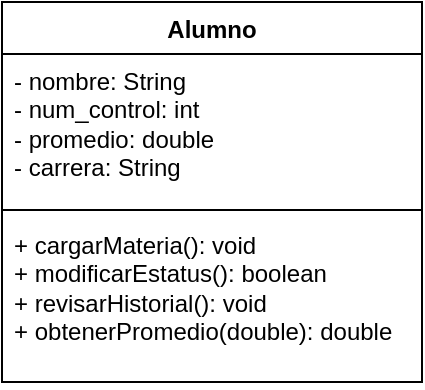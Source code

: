 <mxfile version="26.0.11">
  <diagram name="Página-1" id="f4a1yWvbqfy0e0P88E0U">
    <mxGraphModel dx="880" dy="468" grid="1" gridSize="10" guides="1" tooltips="1" connect="1" arrows="1" fold="1" page="1" pageScale="1" pageWidth="827" pageHeight="1169" math="0" shadow="0">
      <root>
        <mxCell id="0" />
        <mxCell id="1" parent="0" />
        <mxCell id="z5jj298dEkB8g7O7BT0e-1" value="Alumno" style="swimlane;fontStyle=1;align=center;verticalAlign=top;childLayout=stackLayout;horizontal=1;startSize=26;horizontalStack=0;resizeParent=1;resizeParentMax=0;resizeLast=0;collapsible=1;marginBottom=0;whiteSpace=wrap;html=1;" vertex="1" parent="1">
          <mxGeometry x="330" y="200" width="210" height="190" as="geometry" />
        </mxCell>
        <mxCell id="z5jj298dEkB8g7O7BT0e-2" value="- nombre: String&lt;div&gt;- num_control: int&lt;/div&gt;&lt;div&gt;- promedio: double&lt;/div&gt;&lt;div&gt;- carrera: String&lt;span style=&quot;white-space: pre;&quot;&gt;&#x9;&lt;/span&gt;&lt;br&gt;&lt;/div&gt;" style="text;strokeColor=none;fillColor=none;align=left;verticalAlign=top;spacingLeft=4;spacingRight=4;overflow=hidden;rotatable=0;points=[[0,0.5],[1,0.5]];portConstraint=eastwest;whiteSpace=wrap;html=1;" vertex="1" parent="z5jj298dEkB8g7O7BT0e-1">
          <mxGeometry y="26" width="210" height="74" as="geometry" />
        </mxCell>
        <mxCell id="z5jj298dEkB8g7O7BT0e-3" value="" style="line;strokeWidth=1;fillColor=none;align=left;verticalAlign=middle;spacingTop=-1;spacingLeft=3;spacingRight=3;rotatable=0;labelPosition=right;points=[];portConstraint=eastwest;strokeColor=inherit;" vertex="1" parent="z5jj298dEkB8g7O7BT0e-1">
          <mxGeometry y="100" width="210" height="8" as="geometry" />
        </mxCell>
        <mxCell id="z5jj298dEkB8g7O7BT0e-4" value="+ cargarMateria(): void&lt;div&gt;+ modificarEstatus(): boolean&lt;/div&gt;&lt;div&gt;+ revisarHistorial(): void&lt;/div&gt;&lt;div&gt;+ obtenerPromedio(double): double&lt;/div&gt;" style="text;strokeColor=none;fillColor=none;align=left;verticalAlign=top;spacingLeft=4;spacingRight=4;overflow=hidden;rotatable=0;points=[[0,0.5],[1,0.5]];portConstraint=eastwest;whiteSpace=wrap;html=1;" vertex="1" parent="z5jj298dEkB8g7O7BT0e-1">
          <mxGeometry y="108" width="210" height="82" as="geometry" />
        </mxCell>
      </root>
    </mxGraphModel>
  </diagram>
</mxfile>
